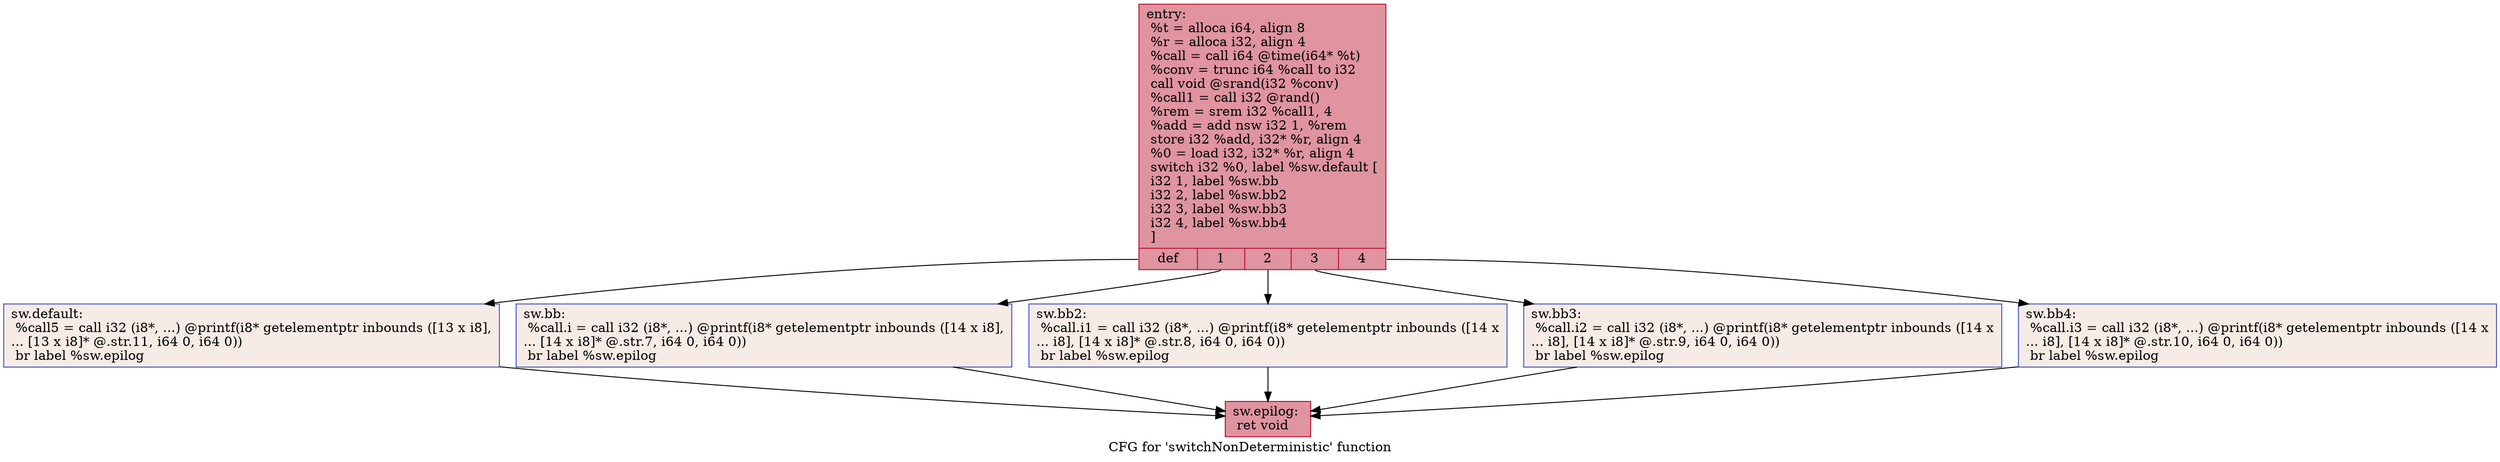 digraph "CFG for 'switchNonDeterministic' function" {
	label="CFG for 'switchNonDeterministic' function";

	Node0x5606dec146e0 [shape=record,color="#b70d28ff", style=filled, fillcolor="#b70d2870",label="{entry:\l  %t = alloca i64, align 8\l  %r = alloca i32, align 4\l  %call = call i64 @time(i64* %t)\l  %conv = trunc i64 %call to i32\l  call void @srand(i32 %conv)\l  %call1 = call i32 @rand()\l  %rem = srem i32 %call1, 4\l  %add = add nsw i32 1, %rem\l  store i32 %add, i32* %r, align 4\l  %0 = load i32, i32* %r, align 4\l  switch i32 %0, label %sw.default [\l    i32 1, label %sw.bb\l    i32 2, label %sw.bb2\l    i32 3, label %sw.bb3\l    i32 4, label %sw.bb4\l  ]\l|{<s0>def|<s1>1|<s2>2|<s3>3|<s4>4}}"];
	Node0x5606dec146e0:s0 -> Node0x5606dec15200;
	Node0x5606dec146e0:s1 -> Node0x5606dec15280;
	Node0x5606dec146e0:s2 -> Node0x5606dec152f0;
	Node0x5606dec146e0:s3 -> Node0x5606dec153c0;
	Node0x5606dec146e0:s4 -> Node0x5606dec15490;
	Node0x5606dec15280 [shape=record,color="#3d50c3ff", style=filled, fillcolor="#ecd3c570",label="{sw.bb:                                            \l  %call.i = call i32 (i8*, ...) @printf(i8* getelementptr inbounds ([14 x i8],\l... [14 x i8]* @.str.7, i64 0, i64 0))\l  br label %sw.epilog\l}"];
	Node0x5606dec15280 -> Node0x5606dec15970;
	Node0x5606dec152f0 [shape=record,color="#3d50c3ff", style=filled, fillcolor="#ecd3c570",label="{sw.bb2:                                           \l  %call.i1 = call i32 (i8*, ...) @printf(i8* getelementptr inbounds ([14 x\l... i8], [14 x i8]* @.str.8, i64 0, i64 0))\l  br label %sw.epilog\l}"];
	Node0x5606dec152f0 -> Node0x5606dec15970;
	Node0x5606dec153c0 [shape=record,color="#3d50c3ff", style=filled, fillcolor="#ecd3c570",label="{sw.bb3:                                           \l  %call.i2 = call i32 (i8*, ...) @printf(i8* getelementptr inbounds ([14 x\l... i8], [14 x i8]* @.str.9, i64 0, i64 0))\l  br label %sw.epilog\l}"];
	Node0x5606dec153c0 -> Node0x5606dec15970;
	Node0x5606dec15490 [shape=record,color="#3d50c3ff", style=filled, fillcolor="#ecd3c570",label="{sw.bb4:                                           \l  %call.i3 = call i32 (i8*, ...) @printf(i8* getelementptr inbounds ([14 x\l... i8], [14 x i8]* @.str.10, i64 0, i64 0))\l  br label %sw.epilog\l}"];
	Node0x5606dec15490 -> Node0x5606dec15970;
	Node0x5606dec15200 [shape=record,color="#3d50c3ff", style=filled, fillcolor="#ecd3c570",label="{sw.default:                                       \l  %call5 = call i32 (i8*, ...) @printf(i8* getelementptr inbounds ([13 x i8],\l... [13 x i8]* @.str.11, i64 0, i64 0))\l  br label %sw.epilog\l}"];
	Node0x5606dec15200 -> Node0x5606dec15970;
	Node0x5606dec15970 [shape=record,color="#b70d28ff", style=filled, fillcolor="#b70d2870",label="{sw.epilog:                                        \l  ret void\l}"];
}
